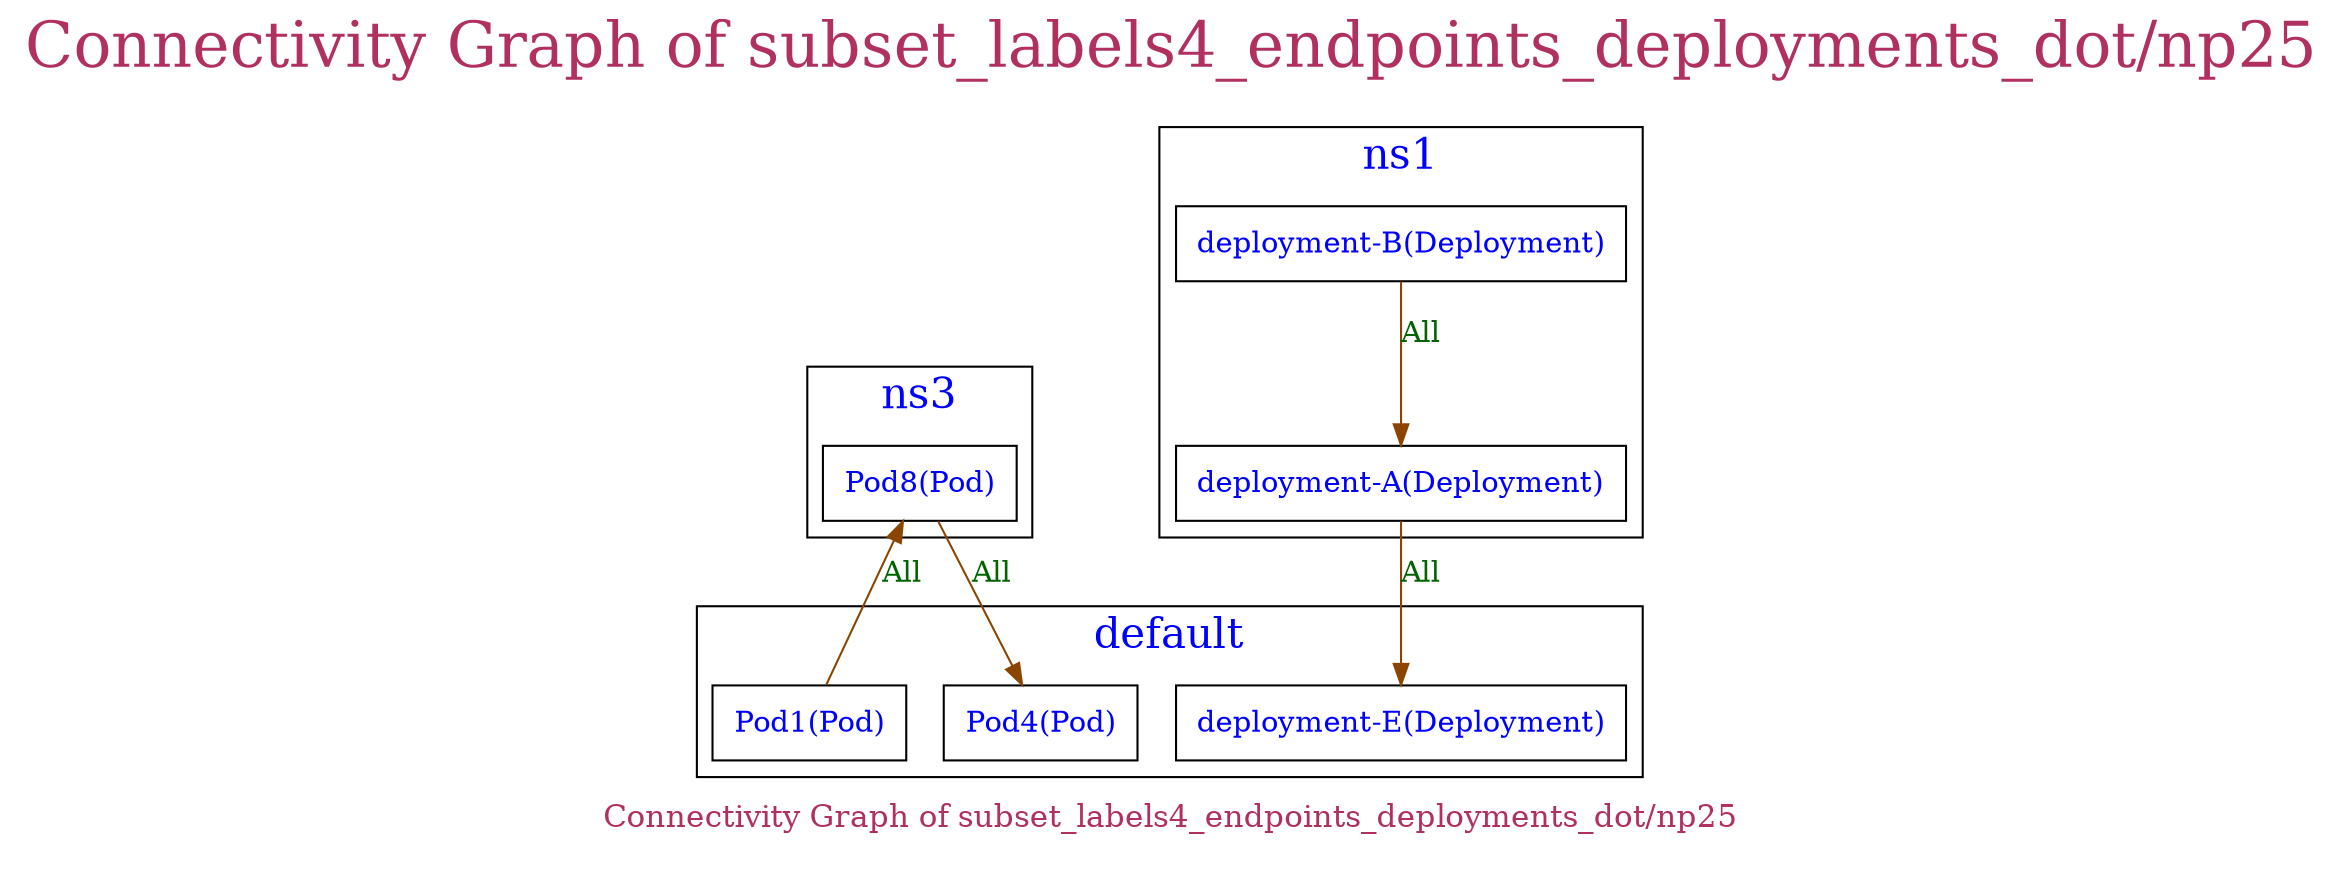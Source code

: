 // The Connectivity Graph of subset_labels4_endpoints_deployments_dot/np25
digraph {
	label="Connectivity Graph of subset_labels4_endpoints_deployments_dot/np25"	labelloc = "t"
	fontsize=30
	fontcolor=maroon
	subgraph cluster_map_explanation {
subgraph cluster_default_namespace{
	label="default"
	fontsize=20
	fontcolor=blue
	tooltip="Namespace"
	"default/Pod1(Pod)" [label=<<table border="0" cellspacing="0"><tr><td>Pod1(Pod)</td></tr></table>> shape=box fontcolor=blue tooltip="Workload"]
	"default/Pod4(Pod)" [label=<<table border="0" cellspacing="0"><tr><td>Pod4(Pod)</td></tr></table>> shape=box fontcolor=blue tooltip="Workload"]
	"default/deployment-E(Deployment)" [label=<<table border="0" cellspacing="0"><tr><td>deployment-E(Deployment)</td></tr></table>> shape=box fontcolor=blue tooltip="Workload"]
}
subgraph cluster_ns1_namespace{
	label="ns1"
	fontsize=20
	fontcolor=blue
	tooltip="Namespace"
	"ns1/deployment-A(Deployment)" [label=<<table border="0" cellspacing="0"><tr><td>deployment-A(Deployment)</td></tr></table>> shape=box fontcolor=blue tooltip="Workload"]
	"ns1/deployment-B(Deployment)" [label=<<table border="0" cellspacing="0"><tr><td>deployment-B(Deployment)</td></tr></table>> shape=box fontcolor=blue tooltip="Workload"]
}
subgraph cluster_ns3_namespace{
	label="ns3"
	fontsize=20
	fontcolor=blue
	tooltip="Namespace"
	"ns3/Pod8(Pod)" [label=<<table border="0" cellspacing="0"><tr><td>Pod8(Pod)</td></tr></table>> shape=box fontcolor=blue tooltip="Workload"]
}
	"default/Pod1(Pod)" -> "ns3/Pod8(Pod)"[label="All" labeltooltip="All" color=darkorange4 fontcolor=darkgreen dir=both arrowhead=normal arrowtail=none]
	"ns1/deployment-A(Deployment)" -> "default/deployment-E(Deployment)"[label="All" labeltooltip="All" color=darkorange4 fontcolor=darkgreen dir=both arrowhead=normal arrowtail=none]
	"ns1/deployment-B(Deployment)" -> "ns1/deployment-A(Deployment)"[label="All" labeltooltip="All" color=darkorange4 fontcolor=darkgreen dir=both arrowhead=normal arrowtail=none]
	"ns3/Pod8(Pod)" -> "default/Pod4(Pod)"[label="All" labeltooltip="All" color=darkorange4 fontcolor=darkgreen dir=both arrowhead=normal arrowtail=none]
	color=white
	labelloc = "b"
	fontsize=15
	fontcolor=maroon
	}
}
